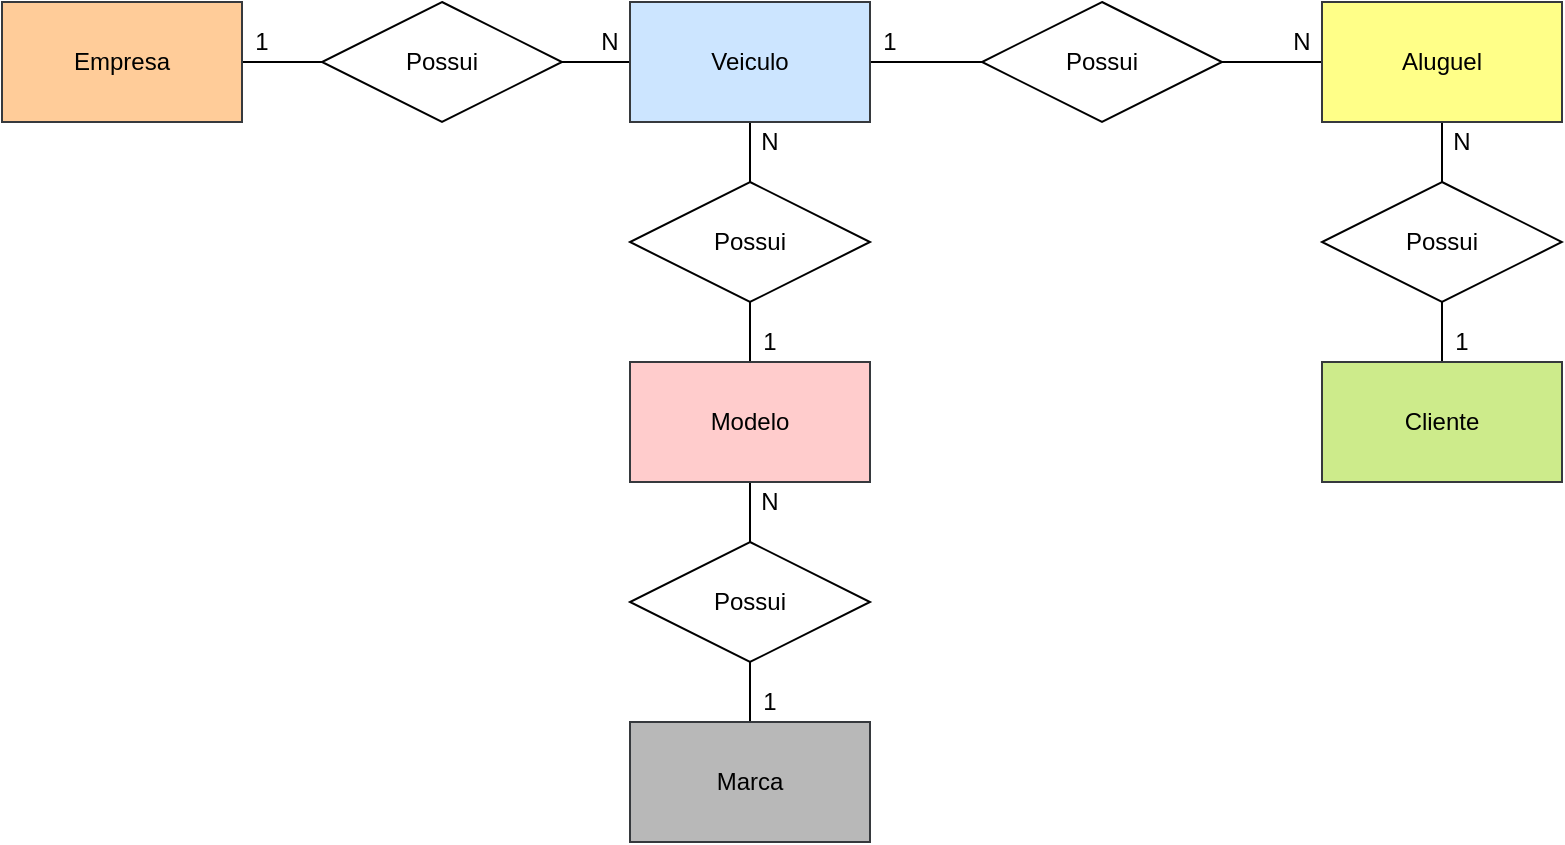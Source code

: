 <mxfile version="14.9.4" type="device" pages="2"><diagram id="tlsWC6iXWQnwhGk6Xdo2" name="Conceitual"><mxGraphModel dx="827" dy="452" grid="1" gridSize="10" guides="1" tooltips="1" connect="1" arrows="1" fold="1" page="1" pageScale="1" pageWidth="827" pageHeight="1169" math="0" shadow="0"><root><mxCell id="0"/><mxCell id="1" parent="0"/><mxCell id="6jMvRzAp7Ud0vkYie98_-4" style="edgeStyle=orthogonalEdgeStyle;rounded=0;orthogonalLoop=1;jettySize=auto;html=1;entryX=0;entryY=0.5;entryDx=0;entryDy=0;endArrow=none;endFill=0;" edge="1" parent="1" source="6jMvRzAp7Ud0vkYie98_-1" target="6jMvRzAp7Ud0vkYie98_-2"><mxGeometry relative="1" as="geometry"/></mxCell><mxCell id="6jMvRzAp7Ud0vkYie98_-1" value="Empresa" style="rounded=0;whiteSpace=wrap;html=1;fillColor=#ffcc99;strokeColor=#36393d;" vertex="1" parent="1"><mxGeometry x="40" y="40" width="120" height="60" as="geometry"/></mxCell><mxCell id="6jMvRzAp7Ud0vkYie98_-5" style="edgeStyle=orthogonalEdgeStyle;rounded=0;orthogonalLoop=1;jettySize=auto;html=1;entryX=0;entryY=0.5;entryDx=0;entryDy=0;endArrow=none;endFill=0;" edge="1" parent="1" source="6jMvRzAp7Ud0vkYie98_-2" target="6jMvRzAp7Ud0vkYie98_-3"><mxGeometry relative="1" as="geometry"/></mxCell><mxCell id="6jMvRzAp7Ud0vkYie98_-2" value="Possui" style="shape=rhombus;perimeter=rhombusPerimeter;whiteSpace=wrap;html=1;align=center;" vertex="1" parent="1"><mxGeometry x="200" y="40" width="120" height="60" as="geometry"/></mxCell><mxCell id="6jMvRzAp7Ud0vkYie98_-7" style="edgeStyle=orthogonalEdgeStyle;rounded=0;orthogonalLoop=1;jettySize=auto;html=1;entryX=0.5;entryY=0;entryDx=0;entryDy=0;endArrow=none;endFill=0;" edge="1" parent="1" source="6jMvRzAp7Ud0vkYie98_-3" target="6jMvRzAp7Ud0vkYie98_-6"><mxGeometry relative="1" as="geometry"/></mxCell><mxCell id="6jMvRzAp7Ud0vkYie98_-23" style="edgeStyle=orthogonalEdgeStyle;rounded=0;orthogonalLoop=1;jettySize=auto;html=1;startArrow=none;startFill=0;endArrow=none;endFill=0;" edge="1" parent="1" source="6jMvRzAp7Ud0vkYie98_-3" target="6jMvRzAp7Ud0vkYie98_-14"><mxGeometry relative="1" as="geometry"/></mxCell><mxCell id="6jMvRzAp7Ud0vkYie98_-3" value="Veiculo" style="rounded=0;whiteSpace=wrap;html=1;fillColor=#cce5ff;strokeColor=#36393d;" vertex="1" parent="1"><mxGeometry x="354" y="40" width="120" height="60" as="geometry"/></mxCell><mxCell id="6jMvRzAp7Ud0vkYie98_-9" style="edgeStyle=orthogonalEdgeStyle;rounded=0;orthogonalLoop=1;jettySize=auto;html=1;endArrow=none;endFill=0;" edge="1" parent="1" source="6jMvRzAp7Ud0vkYie98_-6" target="6jMvRzAp7Ud0vkYie98_-8"><mxGeometry relative="1" as="geometry"/></mxCell><mxCell id="6jMvRzAp7Ud0vkYie98_-6" value="Possui" style="shape=rhombus;perimeter=rhombusPerimeter;whiteSpace=wrap;html=1;align=center;" vertex="1" parent="1"><mxGeometry x="354" y="130" width="120" height="60" as="geometry"/></mxCell><mxCell id="6jMvRzAp7Ud0vkYie98_-11" style="edgeStyle=orthogonalEdgeStyle;rounded=0;orthogonalLoop=1;jettySize=auto;html=1;entryX=0.5;entryY=0;entryDx=0;entryDy=0;endArrow=none;endFill=0;" edge="1" parent="1" source="6jMvRzAp7Ud0vkYie98_-8" target="6jMvRzAp7Ud0vkYie98_-10"><mxGeometry relative="1" as="geometry"/></mxCell><mxCell id="6jMvRzAp7Ud0vkYie98_-8" value="Modelo" style="rounded=0;whiteSpace=wrap;html=1;fillColor=#ffcccc;strokeColor=#36393d;" vertex="1" parent="1"><mxGeometry x="354" y="220" width="120" height="60" as="geometry"/></mxCell><mxCell id="6jMvRzAp7Ud0vkYie98_-13" style="edgeStyle=orthogonalEdgeStyle;rounded=0;orthogonalLoop=1;jettySize=auto;html=1;entryX=0.5;entryY=0;entryDx=0;entryDy=0;endArrow=none;endFill=0;" edge="1" parent="1" source="6jMvRzAp7Ud0vkYie98_-10" target="6jMvRzAp7Ud0vkYie98_-12"><mxGeometry relative="1" as="geometry"/></mxCell><mxCell id="6jMvRzAp7Ud0vkYie98_-10" value="Possui" style="shape=rhombus;perimeter=rhombusPerimeter;whiteSpace=wrap;html=1;align=center;" vertex="1" parent="1"><mxGeometry x="354" y="310" width="120" height="60" as="geometry"/></mxCell><mxCell id="6jMvRzAp7Ud0vkYie98_-12" value="Marca" style="rounded=0;whiteSpace=wrap;html=1;strokeColor=#36393d;fillColor=#B8B8B8;" vertex="1" parent="1"><mxGeometry x="354" y="400" width="120" height="60" as="geometry"/></mxCell><mxCell id="6jMvRzAp7Ud0vkYie98_-16" style="edgeStyle=orthogonalEdgeStyle;rounded=0;orthogonalLoop=1;jettySize=auto;html=1;endArrow=none;endFill=0;" edge="1" parent="1" source="6jMvRzAp7Ud0vkYie98_-14"><mxGeometry relative="1" as="geometry"><mxPoint x="700" y="70" as="targetPoint"/></mxGeometry></mxCell><mxCell id="6jMvRzAp7Ud0vkYie98_-14" value="Possui" style="shape=rhombus;perimeter=rhombusPerimeter;whiteSpace=wrap;html=1;align=center;" vertex="1" parent="1"><mxGeometry x="530" y="40" width="120" height="60" as="geometry"/></mxCell><mxCell id="6jMvRzAp7Ud0vkYie98_-19" style="edgeStyle=orthogonalEdgeStyle;rounded=0;orthogonalLoop=1;jettySize=auto;html=1;entryX=0.5;entryY=0;entryDx=0;entryDy=0;endArrow=none;endFill=0;" edge="1" parent="1" source="6jMvRzAp7Ud0vkYie98_-17" target="6jMvRzAp7Ud0vkYie98_-18"><mxGeometry relative="1" as="geometry"/></mxCell><mxCell id="6jMvRzAp7Ud0vkYie98_-17" value="Aluguel" style="rounded=0;whiteSpace=wrap;html=1;fillColor=#ffff88;strokeColor=#36393d;" vertex="1" parent="1"><mxGeometry x="700" y="40" width="120" height="60" as="geometry"/></mxCell><mxCell id="6jMvRzAp7Ud0vkYie98_-21" style="edgeStyle=orthogonalEdgeStyle;rounded=0;orthogonalLoop=1;jettySize=auto;html=1;entryX=0.5;entryY=0;entryDx=0;entryDy=0;endArrow=none;endFill=0;" edge="1" parent="1" source="6jMvRzAp7Ud0vkYie98_-18" target="6jMvRzAp7Ud0vkYie98_-20"><mxGeometry relative="1" as="geometry"/></mxCell><mxCell id="6jMvRzAp7Ud0vkYie98_-18" value="Possui" style="shape=rhombus;perimeter=rhombusPerimeter;whiteSpace=wrap;html=1;align=center;" vertex="1" parent="1"><mxGeometry x="700" y="130" width="120" height="60" as="geometry"/></mxCell><mxCell id="6jMvRzAp7Ud0vkYie98_-20" value="Cliente" style="rounded=0;whiteSpace=wrap;html=1;fillColor=#cdeb8b;strokeColor=#36393d;" vertex="1" parent="1"><mxGeometry x="700" y="220" width="120" height="60" as="geometry"/></mxCell><mxCell id="6jMvRzAp7Ud0vkYie98_-26" value="1" style="text;html=1;strokeColor=none;fillColor=none;align=center;verticalAlign=middle;whiteSpace=wrap;rounded=0;" vertex="1" parent="1"><mxGeometry x="160" y="50" width="20" height="20" as="geometry"/></mxCell><mxCell id="6jMvRzAp7Ud0vkYie98_-27" value="N" style="text;html=1;strokeColor=none;fillColor=none;align=center;verticalAlign=middle;whiteSpace=wrap;rounded=0;" vertex="1" parent="1"><mxGeometry x="334" y="50" width="20" height="20" as="geometry"/></mxCell><mxCell id="6jMvRzAp7Ud0vkYie98_-28" value="1" style="text;html=1;strokeColor=none;fillColor=none;align=center;verticalAlign=middle;whiteSpace=wrap;rounded=0;" vertex="1" parent="1"><mxGeometry x="474" y="50" width="20" height="20" as="geometry"/></mxCell><mxCell id="6jMvRzAp7Ud0vkYie98_-29" value="N" style="text;html=1;strokeColor=none;fillColor=none;align=center;verticalAlign=middle;whiteSpace=wrap;rounded=0;" vertex="1" parent="1"><mxGeometry x="680" y="50" width="20" height="20" as="geometry"/></mxCell><mxCell id="6jMvRzAp7Ud0vkYie98_-30" value="N" style="text;html=1;strokeColor=none;fillColor=none;align=center;verticalAlign=middle;whiteSpace=wrap;rounded=0;" vertex="1" parent="1"><mxGeometry x="414" y="100" width="20" height="20" as="geometry"/></mxCell><mxCell id="6jMvRzAp7Ud0vkYie98_-31" value="1" style="text;html=1;strokeColor=none;fillColor=none;align=center;verticalAlign=middle;whiteSpace=wrap;rounded=0;" vertex="1" parent="1"><mxGeometry x="414" y="200" width="20" height="20" as="geometry"/></mxCell><mxCell id="6jMvRzAp7Ud0vkYie98_-32" value="N" style="text;html=1;strokeColor=none;fillColor=none;align=center;verticalAlign=middle;whiteSpace=wrap;rounded=0;" vertex="1" parent="1"><mxGeometry x="414" y="280" width="20" height="20" as="geometry"/></mxCell><mxCell id="6jMvRzAp7Ud0vkYie98_-33" value="1" style="text;html=1;strokeColor=none;fillColor=none;align=center;verticalAlign=middle;whiteSpace=wrap;rounded=0;" vertex="1" parent="1"><mxGeometry x="414" y="380" width="20" height="20" as="geometry"/></mxCell><mxCell id="6jMvRzAp7Ud0vkYie98_-34" value="N" style="text;html=1;strokeColor=none;fillColor=none;align=center;verticalAlign=middle;whiteSpace=wrap;rounded=0;" vertex="1" parent="1"><mxGeometry x="760" y="100" width="20" height="20" as="geometry"/></mxCell><mxCell id="6jMvRzAp7Ud0vkYie98_-35" value="1" style="text;html=1;strokeColor=none;fillColor=none;align=center;verticalAlign=middle;whiteSpace=wrap;rounded=0;" vertex="1" parent="1"><mxGeometry x="760" y="200" width="20" height="20" as="geometry"/></mxCell></root></mxGraphModel></diagram><diagram id="DFhU8ofXJ6qyFCk4GBZJ" name="Lógico"><mxGraphModel dx="827" dy="1621" grid="1" gridSize="10" guides="1" tooltips="1" connect="1" arrows="1" fold="1" page="1" pageScale="1" pageWidth="827" pageHeight="1169" math="0" shadow="0"><root><mxCell id="l8Cfnwsb6dmFJ43tvz0y-0"/><mxCell id="l8Cfnwsb6dmFJ43tvz0y-1" parent="l8Cfnwsb6dmFJ43tvz0y-0"/><mxCell id="l8Cfnwsb6dmFJ43tvz0y-2" value="Empresa" style="shape=table;startSize=30;container=1;collapsible=1;childLayout=tableLayout;fixedRows=1;rowLines=0;fontStyle=1;align=center;resizeLast=1;fillColor=#B8B8B8;" vertex="1" parent="l8Cfnwsb6dmFJ43tvz0y-1"><mxGeometry x="40" y="-170" width="180" height="100" as="geometry"/></mxCell><mxCell id="l8Cfnwsb6dmFJ43tvz0y-3" value="" style="shape=partialRectangle;collapsible=0;dropTarget=0;pointerEvents=0;fillColor=none;top=0;left=0;bottom=1;right=0;points=[[0,0.5],[1,0.5]];portConstraint=eastwest;" vertex="1" parent="l8Cfnwsb6dmFJ43tvz0y-2"><mxGeometry y="30" width="180" height="30" as="geometry"/></mxCell><mxCell id="l8Cfnwsb6dmFJ43tvz0y-4" value="PK" style="shape=partialRectangle;connectable=0;fillColor=none;top=0;left=0;bottom=0;right=0;fontStyle=1;overflow=hidden;" vertex="1" parent="l8Cfnwsb6dmFJ43tvz0y-3"><mxGeometry width="30" height="30" as="geometry"/></mxCell><mxCell id="l8Cfnwsb6dmFJ43tvz0y-5" value="IdEmpresa" style="shape=partialRectangle;connectable=0;fillColor=none;top=0;left=0;bottom=0;right=0;align=left;spacingLeft=6;fontStyle=1;overflow=hidden;" vertex="1" parent="l8Cfnwsb6dmFJ43tvz0y-3"><mxGeometry x="30" width="150" height="30" as="geometry"/></mxCell><mxCell id="l8Cfnwsb6dmFJ43tvz0y-6" value="" style="shape=partialRectangle;collapsible=0;dropTarget=0;pointerEvents=0;fillColor=none;top=0;left=0;bottom=0;right=0;points=[[0,0.5],[1,0.5]];portConstraint=eastwest;" vertex="1" parent="l8Cfnwsb6dmFJ43tvz0y-2"><mxGeometry y="60" width="180" height="30" as="geometry"/></mxCell><mxCell id="l8Cfnwsb6dmFJ43tvz0y-7" value="" style="shape=partialRectangle;connectable=0;fillColor=none;top=0;left=0;bottom=0;right=0;editable=1;overflow=hidden;" vertex="1" parent="l8Cfnwsb6dmFJ43tvz0y-6"><mxGeometry width="30" height="30" as="geometry"/></mxCell><mxCell id="l8Cfnwsb6dmFJ43tvz0y-8" value="NomeEmpresa" style="shape=partialRectangle;connectable=0;fillColor=none;top=0;left=0;bottom=0;right=0;align=left;spacingLeft=6;overflow=hidden;" vertex="1" parent="l8Cfnwsb6dmFJ43tvz0y-6"><mxGeometry x="30" width="150" height="30" as="geometry"/></mxCell><mxCell id="DUX6Bv_6QdcDY_gpYgkM-7" value="Modelo" style="shape=table;startSize=30;container=1;collapsible=1;childLayout=tableLayout;fixedRows=1;rowLines=0;fontStyle=1;align=center;resizeLast=1;fillColor=#B8B8B8;" vertex="1" parent="l8Cfnwsb6dmFJ43tvz0y-1"><mxGeometry x="50" width="180" height="130" as="geometry"/></mxCell><mxCell id="DUX6Bv_6QdcDY_gpYgkM-8" value="" style="shape=partialRectangle;collapsible=0;dropTarget=0;pointerEvents=0;fillColor=none;top=0;left=0;bottom=0;right=0;points=[[0,0.5],[1,0.5]];portConstraint=eastwest;" vertex="1" parent="DUX6Bv_6QdcDY_gpYgkM-7"><mxGeometry y="30" width="180" height="30" as="geometry"/></mxCell><mxCell id="DUX6Bv_6QdcDY_gpYgkM-9" value="PK" style="shape=partialRectangle;connectable=0;fillColor=none;top=0;left=0;bottom=0;right=0;fontStyle=1;overflow=hidden;" vertex="1" parent="DUX6Bv_6QdcDY_gpYgkM-8"><mxGeometry width="60" height="30" as="geometry"/></mxCell><mxCell id="DUX6Bv_6QdcDY_gpYgkM-10" value="IdModelo" style="shape=partialRectangle;connectable=0;fillColor=none;top=0;left=0;bottom=0;right=0;align=left;spacingLeft=6;fontStyle=1;overflow=hidden;" vertex="1" parent="DUX6Bv_6QdcDY_gpYgkM-8"><mxGeometry x="60" width="120" height="30" as="geometry"/></mxCell><mxCell id="DUX6Bv_6QdcDY_gpYgkM-11" value="" style="shape=partialRectangle;collapsible=0;dropTarget=0;pointerEvents=0;fillColor=none;top=0;left=0;bottom=1;right=0;points=[[0,0.5],[1,0.5]];portConstraint=eastwest;" vertex="1" parent="DUX6Bv_6QdcDY_gpYgkM-7"><mxGeometry y="60" width="180" height="30" as="geometry"/></mxCell><mxCell id="DUX6Bv_6QdcDY_gpYgkM-12" value="FK" style="shape=partialRectangle;connectable=0;fillColor=none;top=0;left=0;bottom=0;right=0;fontStyle=1;overflow=hidden;" vertex="1" parent="DUX6Bv_6QdcDY_gpYgkM-11"><mxGeometry width="60" height="30" as="geometry"/></mxCell><mxCell id="DUX6Bv_6QdcDY_gpYgkM-13" value="IdMarca" style="shape=partialRectangle;connectable=0;fillColor=none;top=0;left=0;bottom=0;right=0;align=left;spacingLeft=6;fontStyle=1;overflow=hidden;" vertex="1" parent="DUX6Bv_6QdcDY_gpYgkM-11"><mxGeometry x="60" width="120" height="30" as="geometry"/></mxCell><mxCell id="DUX6Bv_6QdcDY_gpYgkM-14" value="" style="shape=partialRectangle;collapsible=0;dropTarget=0;pointerEvents=0;fillColor=none;top=0;left=0;bottom=0;right=0;points=[[0,0.5],[1,0.5]];portConstraint=eastwest;" vertex="1" parent="DUX6Bv_6QdcDY_gpYgkM-7"><mxGeometry y="90" width="180" height="30" as="geometry"/></mxCell><mxCell id="DUX6Bv_6QdcDY_gpYgkM-15" value="" style="shape=partialRectangle;connectable=0;fillColor=none;top=0;left=0;bottom=0;right=0;editable=1;overflow=hidden;" vertex="1" parent="DUX6Bv_6QdcDY_gpYgkM-14"><mxGeometry width="60" height="30" as="geometry"/></mxCell><mxCell id="DUX6Bv_6QdcDY_gpYgkM-16" value="NomeModelo" style="shape=partialRectangle;connectable=0;fillColor=none;top=0;left=0;bottom=0;right=0;align=left;spacingLeft=6;overflow=hidden;" vertex="1" parent="DUX6Bv_6QdcDY_gpYgkM-14"><mxGeometry x="60" width="120" height="30" as="geometry"/></mxCell><mxCell id="DUX6Bv_6QdcDY_gpYgkM-27" value="Marca" style="shape=table;startSize=30;container=1;collapsible=1;childLayout=tableLayout;fixedRows=1;rowLines=0;fontStyle=1;align=center;resizeLast=1;fillColor=#B8B8B8;" vertex="1" parent="l8Cfnwsb6dmFJ43tvz0y-1"><mxGeometry x="340" y="120" width="180" height="100" as="geometry"/></mxCell><mxCell id="DUX6Bv_6QdcDY_gpYgkM-28" value="" style="shape=partialRectangle;collapsible=0;dropTarget=0;pointerEvents=0;fillColor=none;top=0;left=0;bottom=1;right=0;points=[[0,0.5],[1,0.5]];portConstraint=eastwest;" vertex="1" parent="DUX6Bv_6QdcDY_gpYgkM-27"><mxGeometry y="30" width="180" height="30" as="geometry"/></mxCell><mxCell id="DUX6Bv_6QdcDY_gpYgkM-29" value="PK" style="shape=partialRectangle;connectable=0;fillColor=none;top=0;left=0;bottom=0;right=0;fontStyle=1;overflow=hidden;" vertex="1" parent="DUX6Bv_6QdcDY_gpYgkM-28"><mxGeometry width="30" height="30" as="geometry"/></mxCell><mxCell id="DUX6Bv_6QdcDY_gpYgkM-30" value="IdMarca" style="shape=partialRectangle;connectable=0;fillColor=none;top=0;left=0;bottom=0;right=0;align=left;spacingLeft=6;fontStyle=1;overflow=hidden;" vertex="1" parent="DUX6Bv_6QdcDY_gpYgkM-28"><mxGeometry x="30" width="150" height="30" as="geometry"/></mxCell><mxCell id="DUX6Bv_6QdcDY_gpYgkM-31" value="" style="shape=partialRectangle;collapsible=0;dropTarget=0;pointerEvents=0;fillColor=none;top=0;left=0;bottom=0;right=0;points=[[0,0.5],[1,0.5]];portConstraint=eastwest;" vertex="1" parent="DUX6Bv_6QdcDY_gpYgkM-27"><mxGeometry y="60" width="180" height="30" as="geometry"/></mxCell><mxCell id="DUX6Bv_6QdcDY_gpYgkM-32" value="" style="shape=partialRectangle;connectable=0;fillColor=none;top=0;left=0;bottom=0;right=0;editable=1;overflow=hidden;" vertex="1" parent="DUX6Bv_6QdcDY_gpYgkM-31"><mxGeometry width="30" height="30" as="geometry"/></mxCell><mxCell id="DUX6Bv_6QdcDY_gpYgkM-33" value="NomeMarca" style="shape=partialRectangle;connectable=0;fillColor=none;top=0;left=0;bottom=0;right=0;align=left;spacingLeft=6;overflow=hidden;" vertex="1" parent="DUX6Bv_6QdcDY_gpYgkM-31"><mxGeometry x="30" width="150" height="30" as="geometry"/></mxCell><mxCell id="DUX6Bv_6QdcDY_gpYgkM-34" value="Cliente" style="shape=table;startSize=30;container=1;collapsible=1;childLayout=tableLayout;fixedRows=1;rowLines=0;fontStyle=1;align=center;resizeLast=1;fillColor=#B8B8B8;" vertex="1" parent="l8Cfnwsb6dmFJ43tvz0y-1"><mxGeometry x="340" width="180" height="100" as="geometry"/></mxCell><mxCell id="DUX6Bv_6QdcDY_gpYgkM-35" value="" style="shape=partialRectangle;collapsible=0;dropTarget=0;pointerEvents=0;fillColor=none;top=0;left=0;bottom=1;right=0;points=[[0,0.5],[1,0.5]];portConstraint=eastwest;" vertex="1" parent="DUX6Bv_6QdcDY_gpYgkM-34"><mxGeometry y="30" width="180" height="30" as="geometry"/></mxCell><mxCell id="DUX6Bv_6QdcDY_gpYgkM-36" value="PK" style="shape=partialRectangle;connectable=0;fillColor=none;top=0;left=0;bottom=0;right=0;fontStyle=1;overflow=hidden;" vertex="1" parent="DUX6Bv_6QdcDY_gpYgkM-35"><mxGeometry width="30" height="30" as="geometry"/></mxCell><mxCell id="DUX6Bv_6QdcDY_gpYgkM-37" value="IdCliente" style="shape=partialRectangle;connectable=0;fillColor=none;top=0;left=0;bottom=0;right=0;align=left;spacingLeft=6;fontStyle=1;overflow=hidden;" vertex="1" parent="DUX6Bv_6QdcDY_gpYgkM-35"><mxGeometry x="30" width="150" height="30" as="geometry"/></mxCell><mxCell id="DUX6Bv_6QdcDY_gpYgkM-38" value="" style="shape=partialRectangle;collapsible=0;dropTarget=0;pointerEvents=0;fillColor=none;top=0;left=0;bottom=0;right=0;points=[[0,0.5],[1,0.5]];portConstraint=eastwest;" vertex="1" parent="DUX6Bv_6QdcDY_gpYgkM-34"><mxGeometry y="60" width="180" height="30" as="geometry"/></mxCell><mxCell id="DUX6Bv_6QdcDY_gpYgkM-39" value="" style="shape=partialRectangle;connectable=0;fillColor=none;top=0;left=0;bottom=0;right=0;editable=1;overflow=hidden;" vertex="1" parent="DUX6Bv_6QdcDY_gpYgkM-38"><mxGeometry width="30" height="30" as="geometry"/></mxCell><mxCell id="DUX6Bv_6QdcDY_gpYgkM-40" value="NomeCliente" style="shape=partialRectangle;connectable=0;fillColor=none;top=0;left=0;bottom=0;right=0;align=left;spacingLeft=6;overflow=hidden;" vertex="1" parent="DUX6Bv_6QdcDY_gpYgkM-38"><mxGeometry x="30" width="150" height="30" as="geometry"/></mxCell><mxCell id="eHAB5lFSKZ7AcJG8a_C3-0" value="" style="edgeStyle=entityRelationEdgeStyle;fontSize=12;html=1;endArrow=ERoneToMany;entryX=0;entryY=0.5;entryDx=0;entryDy=0;" edge="1" parent="l8Cfnwsb6dmFJ43tvz0y-1" source="DUX6Bv_6QdcDY_gpYgkM-35" target="0TzxKRAcLy6maoaKFY1I-30"><mxGeometry width="100" height="100" relative="1" as="geometry"><mxPoint x="360" y="220" as="sourcePoint"/><mxPoint x="500" y="190" as="targetPoint"/></mxGeometry></mxCell><mxCell id="eHAB5lFSKZ7AcJG8a_C3-1" value="" style="group" vertex="1" connectable="0" parent="l8Cfnwsb6dmFJ43tvz0y-1"><mxGeometry x="590" y="-120" width="180" height="190" as="geometry"/></mxCell><mxCell id="0TzxKRAcLy6maoaKFY1I-19" value="Aluguel" style="shape=table;startSize=30;container=1;collapsible=1;childLayout=tableLayout;fixedRows=1;rowLines=0;fontStyle=1;align=center;resizeLast=1;fillColor=#B8B8B8;verticalAlign=middle;horizontal=1;" vertex="1" parent="eHAB5lFSKZ7AcJG8a_C3-1"><mxGeometry width="180" height="190" as="geometry"/></mxCell><mxCell id="0TzxKRAcLy6maoaKFY1I-20" value="" style="shape=partialRectangle;collapsible=0;dropTarget=0;pointerEvents=0;fillColor=none;top=0;left=0;bottom=0;right=0;points=[[0,0.5],[1,0.5]];portConstraint=eastwest;" vertex="1" parent="0TzxKRAcLy6maoaKFY1I-19"><mxGeometry y="30" width="180" height="30" as="geometry"/></mxCell><mxCell id="0TzxKRAcLy6maoaKFY1I-21" value="PK" style="shape=partialRectangle;connectable=0;fillColor=none;top=0;left=0;bottom=0;right=0;fontStyle=1;overflow=hidden;" vertex="1" parent="0TzxKRAcLy6maoaKFY1I-20"><mxGeometry width="60" height="30" as="geometry"/></mxCell><mxCell id="0TzxKRAcLy6maoaKFY1I-22" value="IdAluguel" style="shape=partialRectangle;connectable=0;fillColor=none;top=0;left=0;bottom=0;right=0;align=left;spacingLeft=6;fontStyle=1;overflow=hidden;" vertex="1" parent="0TzxKRAcLy6maoaKFY1I-20"><mxGeometry x="60" width="120" height="30" as="geometry"/></mxCell><mxCell id="0TzxKRAcLy6maoaKFY1I-23" value="" style="shape=partialRectangle;collapsible=0;dropTarget=0;pointerEvents=0;fillColor=none;top=0;left=0;bottom=1;right=0;points=[[0,0.5],[1,0.5]];portConstraint=eastwest;" vertex="1" parent="0TzxKRAcLy6maoaKFY1I-19"><mxGeometry y="60" width="180" height="70" as="geometry"/></mxCell><mxCell id="0TzxKRAcLy6maoaKFY1I-24" value="FK" style="shape=partialRectangle;connectable=0;fillColor=none;top=0;left=0;bottom=0;right=0;fontStyle=1;overflow=hidden;verticalAlign=top;" vertex="1" parent="0TzxKRAcLy6maoaKFY1I-23"><mxGeometry width="60" height="70" as="geometry"/></mxCell><mxCell id="0TzxKRAcLy6maoaKFY1I-25" value="IdVeiculo" style="shape=partialRectangle;connectable=0;fillColor=none;top=0;left=0;bottom=0;right=0;align=left;spacingLeft=6;fontStyle=1;overflow=hidden;verticalAlign=top;horizontal=1;" vertex="1" parent="0TzxKRAcLy6maoaKFY1I-23"><mxGeometry x="60" width="120" height="70" as="geometry"/></mxCell><mxCell id="0TzxKRAcLy6maoaKFY1I-26" value="" style="shape=partialRectangle;collapsible=0;dropTarget=0;pointerEvents=0;fillColor=none;top=0;left=0;bottom=0;right=0;points=[[0,0.5],[1,0.5]];portConstraint=eastwest;" vertex="1" parent="0TzxKRAcLy6maoaKFY1I-19"><mxGeometry y="130" width="180" height="30" as="geometry"/></mxCell><mxCell id="0TzxKRAcLy6maoaKFY1I-27" value="" style="shape=partialRectangle;connectable=0;fillColor=none;top=0;left=0;bottom=0;right=0;editable=1;overflow=hidden;" vertex="1" parent="0TzxKRAcLy6maoaKFY1I-26"><mxGeometry width="60" height="30" as="geometry"/></mxCell><mxCell id="0TzxKRAcLy6maoaKFY1I-28" value="DataRetirada" style="shape=partialRectangle;connectable=0;fillColor=none;top=0;left=0;bottom=0;right=0;align=left;spacingLeft=6;overflow=hidden;" vertex="1" parent="0TzxKRAcLy6maoaKFY1I-26"><mxGeometry x="60" width="120" height="30" as="geometry"/></mxCell><mxCell id="0TzxKRAcLy6maoaKFY1I-30" value="" style="shape=partialRectangle;collapsible=0;dropTarget=0;pointerEvents=0;fillColor=none;top=0;left=0;bottom=1;right=0;points=[[0,0.5],[1,0.5]];portConstraint=eastwest;verticalAlign=top;" vertex="1" parent="eHAB5lFSKZ7AcJG8a_C3-1"><mxGeometry y="110" width="180" height="20" as="geometry"/></mxCell><mxCell id="0TzxKRAcLy6maoaKFY1I-31" value="FK" style="shape=partialRectangle;connectable=0;fillColor=none;top=0;left=0;bottom=0;right=0;fontStyle=1;overflow=hidden;" vertex="1" parent="0TzxKRAcLy6maoaKFY1I-30"><mxGeometry width="60" height="20" as="geometry"/></mxCell><mxCell id="0TzxKRAcLy6maoaKFY1I-32" value="IdCliente" style="shape=partialRectangle;connectable=0;fillColor=none;top=0;left=0;bottom=0;right=0;align=left;spacingLeft=6;fontStyle=1;overflow=hidden;" vertex="1" parent="eHAB5lFSKZ7AcJG8a_C3-1"><mxGeometry x="60" y="105" width="120" height="30" as="geometry"/></mxCell><mxCell id="0TzxKRAcLy6maoaKFY1I-33" value="DataDevolucao" style="shape=partialRectangle;connectable=0;fillColor=none;top=0;left=0;bottom=0;right=0;align=left;spacingLeft=6;overflow=hidden;" vertex="1" parent="eHAB5lFSKZ7AcJG8a_C3-1"><mxGeometry x="60" y="160" width="120" height="30" as="geometry"/></mxCell><mxCell id="VEzbYiD1Kef4qGOp-Gzq-0" value="" style="edgeStyle=entityRelationEdgeStyle;fontSize=12;html=1;endArrow=ERoneToMany;exitX=1.006;exitY=0.267;exitDx=0;exitDy=0;entryX=0.006;entryY=0.286;entryDx=0;entryDy=0;entryPerimeter=0;exitPerimeter=0;" edge="1" parent="l8Cfnwsb6dmFJ43tvz0y-1" source="TXZSnup-Vuvq_pAfUbWy-2" target="0TzxKRAcLy6maoaKFY1I-23"><mxGeometry width="100" height="100" relative="1" as="geometry"><mxPoint x="360" y="220" as="sourcePoint"/><mxPoint x="460" y="120" as="targetPoint"/></mxGeometry></mxCell><mxCell id="IOVWWIDyPkHE9w8Ee5CD-0" value="" style="edgeStyle=entityRelationEdgeStyle;fontSize=12;html=1;endArrow=ERoneToMany;exitX=1;exitY=0.5;exitDx=0;exitDy=0;entryX=0.011;entryY=0.129;entryDx=0;entryDy=0;entryPerimeter=0;" edge="1" parent="l8Cfnwsb6dmFJ43tvz0y-1" source="DUX6Bv_6QdcDY_gpYgkM-8" target="TXZSnup-Vuvq_pAfUbWy-5"><mxGeometry width="100" height="100" relative="1" as="geometry"><mxPoint x="360" y="220" as="sourcePoint"/><mxPoint x="460" y="120" as="targetPoint"/></mxGeometry></mxCell><mxCell id="CVc7shKwTdmSVLeeJSBV-0" value="" style="edgeStyle=entityRelationEdgeStyle;fontSize=12;html=1;endArrow=ERoneToMany;exitX=0;exitY=0.5;exitDx=0;exitDy=0;entryX=1;entryY=0.5;entryDx=0;entryDy=0;" edge="1" parent="l8Cfnwsb6dmFJ43tvz0y-1" source="DUX6Bv_6QdcDY_gpYgkM-28" target="DUX6Bv_6QdcDY_gpYgkM-11"><mxGeometry width="100" height="100" relative="1" as="geometry"><mxPoint x="360" y="220" as="sourcePoint"/><mxPoint x="460" y="120" as="targetPoint"/></mxGeometry></mxCell><mxCell id="TXZSnup-Vuvq_pAfUbWy-0" value="" style="group" vertex="1" connectable="0" parent="l8Cfnwsb6dmFJ43tvz0y-1"><mxGeometry x="340" y="-200" width="180" height="190" as="geometry"/></mxCell><mxCell id="TXZSnup-Vuvq_pAfUbWy-1" value="Veiculo" style="shape=table;startSize=30;container=1;collapsible=1;childLayout=tableLayout;fixedRows=1;rowLines=0;fontStyle=1;align=center;resizeLast=1;fillColor=#B8B8B8;verticalAlign=middle;horizontal=1;" vertex="1" parent="TXZSnup-Vuvq_pAfUbWy-0"><mxGeometry width="180" height="160" as="geometry"/></mxCell><mxCell id="TXZSnup-Vuvq_pAfUbWy-2" value="" style="shape=partialRectangle;collapsible=0;dropTarget=0;pointerEvents=0;fillColor=none;top=0;left=0;bottom=0;right=0;points=[[0,0.5],[1,0.5]];portConstraint=eastwest;" vertex="1" parent="TXZSnup-Vuvq_pAfUbWy-1"><mxGeometry y="30" width="180" height="30" as="geometry"/></mxCell><mxCell id="TXZSnup-Vuvq_pAfUbWy-3" value="PK" style="shape=partialRectangle;connectable=0;fillColor=none;top=0;left=0;bottom=0;right=0;fontStyle=1;overflow=hidden;" vertex="1" parent="TXZSnup-Vuvq_pAfUbWy-2"><mxGeometry width="60" height="30" as="geometry"/></mxCell><mxCell id="TXZSnup-Vuvq_pAfUbWy-4" value="IdVeiculo" style="shape=partialRectangle;connectable=0;fillColor=none;top=0;left=0;bottom=0;right=0;align=left;spacingLeft=6;fontStyle=1;overflow=hidden;" vertex="1" parent="TXZSnup-Vuvq_pAfUbWy-2"><mxGeometry x="60" width="120" height="30" as="geometry"/></mxCell><mxCell id="TXZSnup-Vuvq_pAfUbWy-5" value="" style="shape=partialRectangle;collapsible=0;dropTarget=0;pointerEvents=0;fillColor=none;top=0;left=0;bottom=1;right=0;points=[[0,0.5],[1,0.5]];portConstraint=eastwest;" vertex="1" parent="TXZSnup-Vuvq_pAfUbWy-1"><mxGeometry y="60" width="180" height="70" as="geometry"/></mxCell><mxCell id="TXZSnup-Vuvq_pAfUbWy-6" value="FK" style="shape=partialRectangle;connectable=0;fillColor=none;top=0;left=0;bottom=0;right=0;fontStyle=1;overflow=hidden;verticalAlign=top;" vertex="1" parent="TXZSnup-Vuvq_pAfUbWy-5"><mxGeometry width="60" height="70" as="geometry"/></mxCell><mxCell id="TXZSnup-Vuvq_pAfUbWy-7" value="IdModelo" style="shape=partialRectangle;connectable=0;fillColor=none;top=0;left=0;bottom=0;right=0;align=left;spacingLeft=6;fontStyle=1;overflow=hidden;verticalAlign=top;horizontal=1;" vertex="1" parent="TXZSnup-Vuvq_pAfUbWy-5"><mxGeometry x="60" width="120" height="70" as="geometry"/></mxCell><mxCell id="TXZSnup-Vuvq_pAfUbWy-8" value="" style="shape=partialRectangle;collapsible=0;dropTarget=0;pointerEvents=0;fillColor=none;top=0;left=0;bottom=0;right=0;points=[[0,0.5],[1,0.5]];portConstraint=eastwest;" vertex="1" parent="TXZSnup-Vuvq_pAfUbWy-1"><mxGeometry y="130" width="180" height="30" as="geometry"/></mxCell><mxCell id="TXZSnup-Vuvq_pAfUbWy-9" value="" style="shape=partialRectangle;connectable=0;fillColor=none;top=0;left=0;bottom=0;right=0;editable=1;overflow=hidden;" vertex="1" parent="TXZSnup-Vuvq_pAfUbWy-8"><mxGeometry width="60" height="30" as="geometry"/></mxCell><mxCell id="TXZSnup-Vuvq_pAfUbWy-10" value="Placa" style="shape=partialRectangle;connectable=0;fillColor=none;top=0;left=0;bottom=0;right=0;align=left;spacingLeft=6;overflow=hidden;" vertex="1" parent="TXZSnup-Vuvq_pAfUbWy-8"><mxGeometry x="60" width="120" height="30" as="geometry"/></mxCell><mxCell id="TXZSnup-Vuvq_pAfUbWy-11" value="" style="shape=partialRectangle;collapsible=0;dropTarget=0;pointerEvents=0;fillColor=none;top=0;left=0;bottom=1;right=0;points=[[0,0.5],[1,0.5]];portConstraint=eastwest;verticalAlign=top;" vertex="1" parent="TXZSnup-Vuvq_pAfUbWy-0"><mxGeometry y="110" width="180" height="20" as="geometry"/></mxCell><mxCell id="TXZSnup-Vuvq_pAfUbWy-12" value="FK" style="shape=partialRectangle;connectable=0;fillColor=none;top=0;left=0;bottom=0;right=0;fontStyle=1;overflow=hidden;" vertex="1" parent="TXZSnup-Vuvq_pAfUbWy-11"><mxGeometry width="60" height="20" as="geometry"/></mxCell><mxCell id="TXZSnup-Vuvq_pAfUbWy-13" value="IdEmpresa" style="shape=partialRectangle;connectable=0;fillColor=none;top=0;left=0;bottom=0;right=0;align=left;spacingLeft=6;fontStyle=1;overflow=hidden;" vertex="1" parent="TXZSnup-Vuvq_pAfUbWy-0"><mxGeometry x="60" y="105" width="120" height="30" as="geometry"/></mxCell><mxCell id="7MiLWoio_3dUpEzvmW19-1" value="" style="edgeStyle=entityRelationEdgeStyle;fontSize=12;html=1;endArrow=ERoneToMany;exitX=1;exitY=0.5;exitDx=0;exitDy=0;entryX=0;entryY=0.5;entryDx=0;entryDy=0;" edge="1" parent="l8Cfnwsb6dmFJ43tvz0y-1" source="l8Cfnwsb6dmFJ43tvz0y-3" target="TXZSnup-Vuvq_pAfUbWy-11"><mxGeometry width="100" height="100" relative="1" as="geometry"><mxPoint x="220" y="275" as="sourcePoint"/><mxPoint x="351.98" y="-120.97" as="targetPoint"/></mxGeometry></mxCell></root></mxGraphModel></diagram></mxfile>